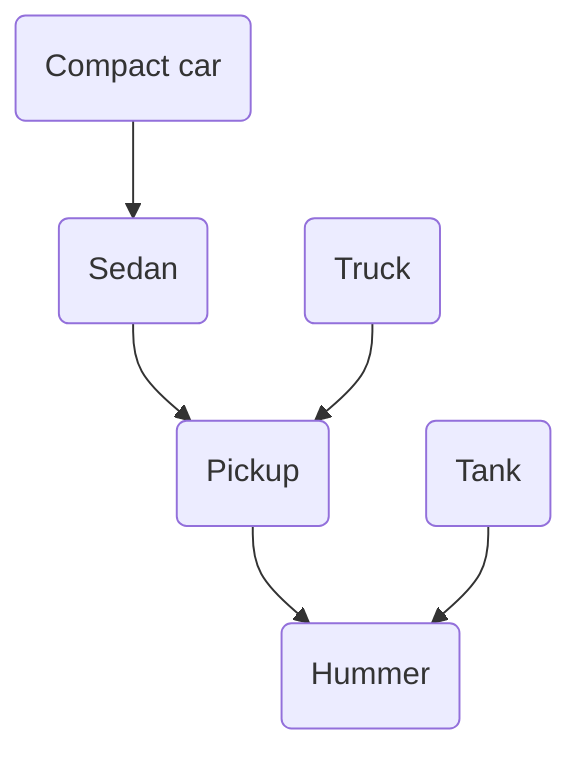 %% SPDX-FileCopyrightInfo: Copyright © DuMux Project contributors, see AUTHORS.md in root folder
%% SPDX-License-Identifier: CC-BY-4.0

flowchart TD
    A(Compact car) --> D(Sedan)
    D --> E(Pickup)
    E -->F(Hummer)
    B(Truck) --> E
    C(Tank) --> F